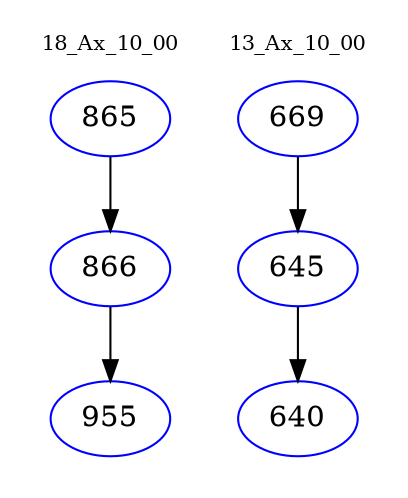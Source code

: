 digraph{
subgraph cluster_0 {
color = white
label = "18_Ax_10_00";
fontsize=10;
T0_865 [label="865", color="blue"]
T0_865 -> T0_866 [color="black"]
T0_866 [label="866", color="blue"]
T0_866 -> T0_955 [color="black"]
T0_955 [label="955", color="blue"]
}
subgraph cluster_1 {
color = white
label = "13_Ax_10_00";
fontsize=10;
T1_669 [label="669", color="blue"]
T1_669 -> T1_645 [color="black"]
T1_645 [label="645", color="blue"]
T1_645 -> T1_640 [color="black"]
T1_640 [label="640", color="blue"]
}
}
